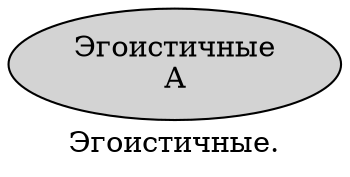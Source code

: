 digraph SENTENCE_1356 {
	graph [label="Эгоистичные."]
	node [style=filled]
		0 [label="Эгоистичные
A" color="" fillcolor=lightgray penwidth=1 shape=ellipse]
}
